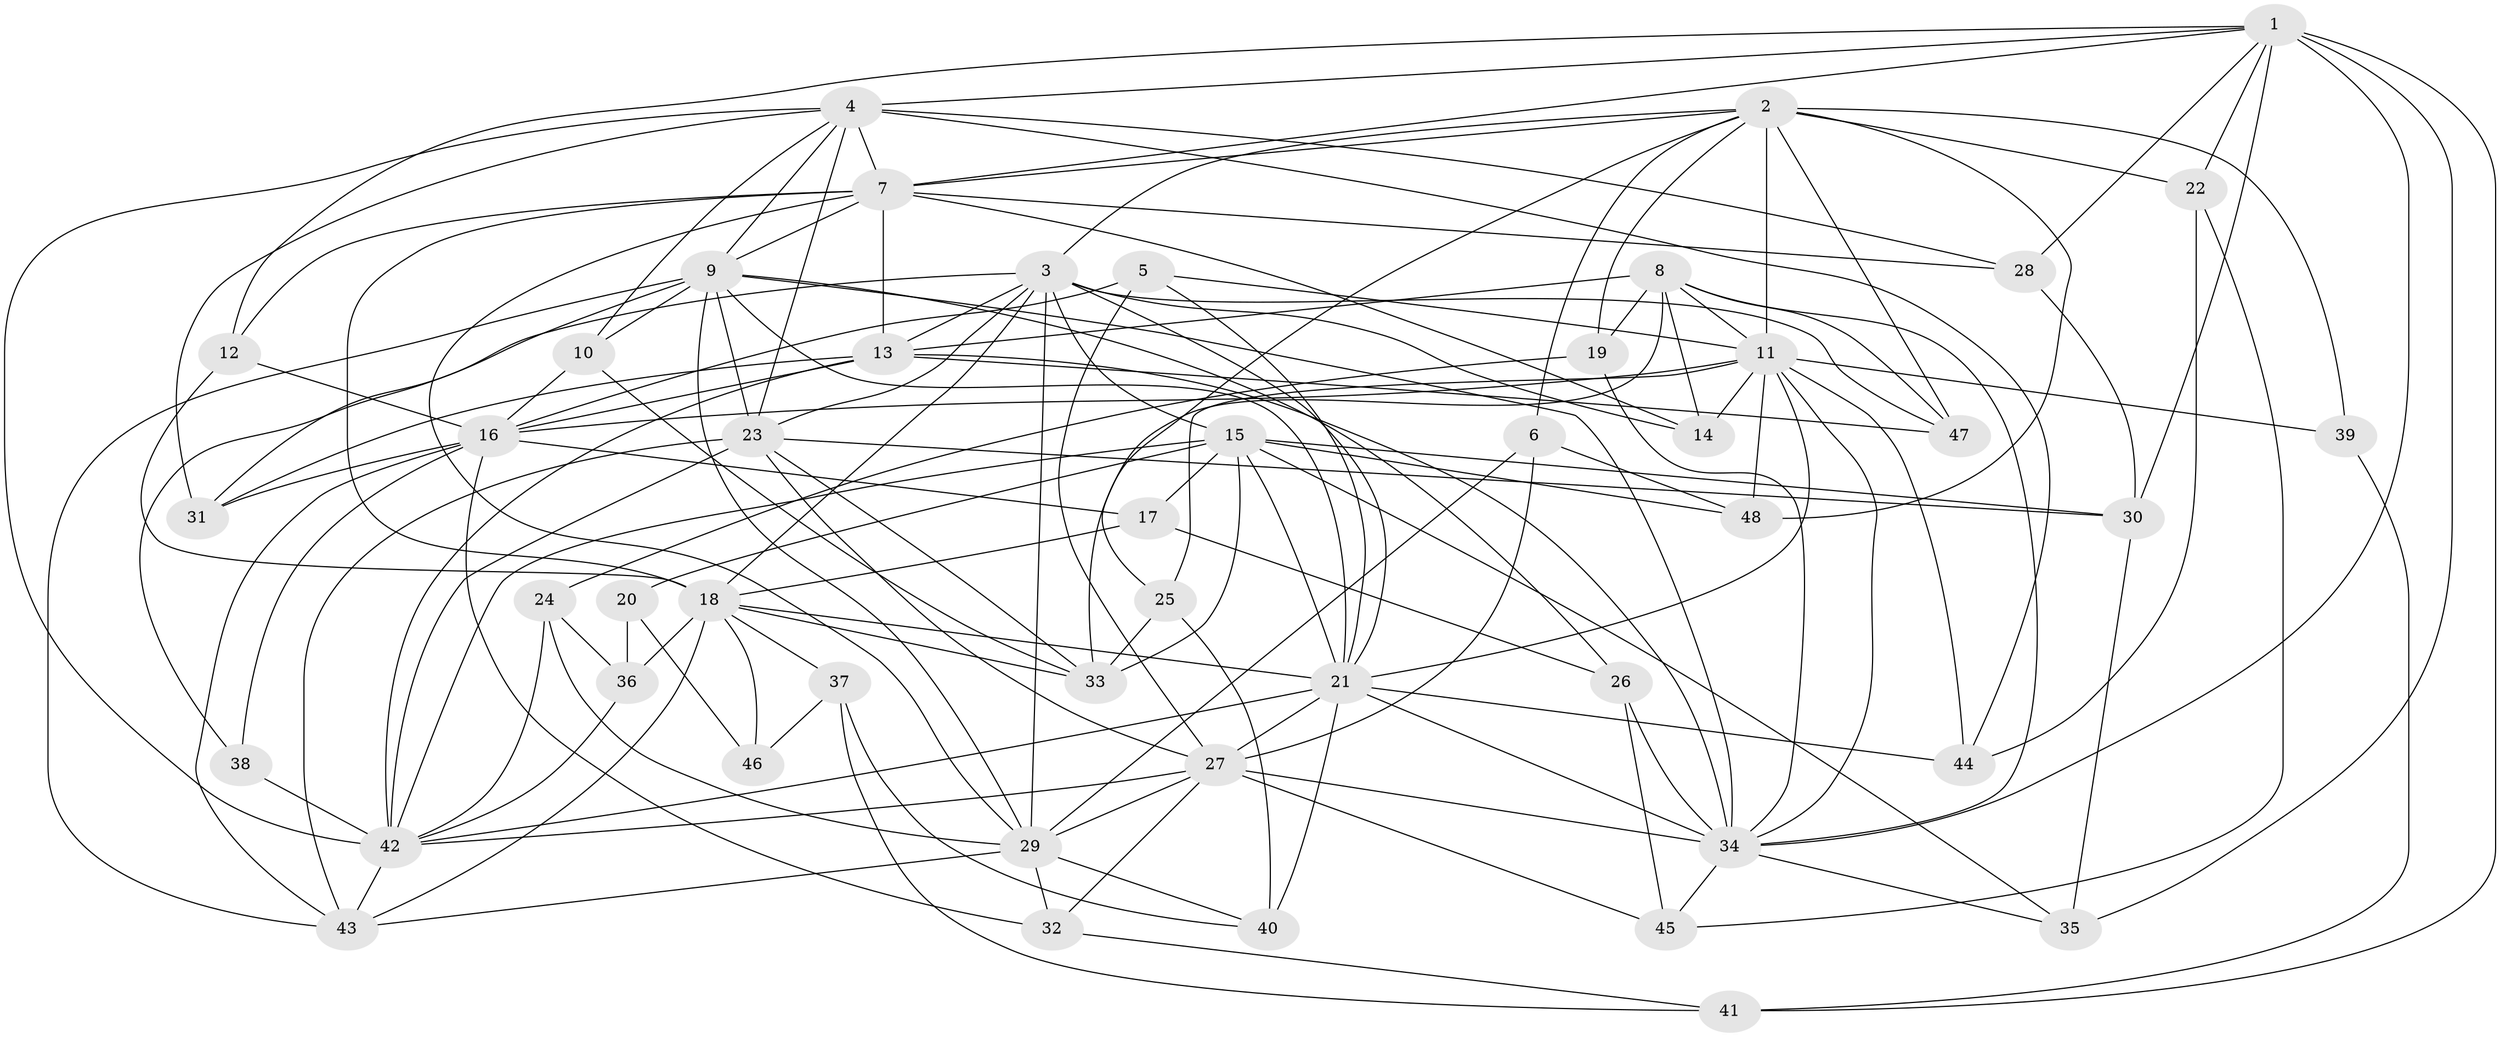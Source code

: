 // original degree distribution, {4: 1.0}
// Generated by graph-tools (version 1.1) at 2025/53/03/04/25 22:53:59]
// undirected, 48 vertices, 146 edges
graph export_dot {
  node [color=gray90,style=filled];
  1;
  2;
  3;
  4;
  5;
  6;
  7;
  8;
  9;
  10;
  11;
  12;
  13;
  14;
  15;
  16;
  17;
  18;
  19;
  20;
  21;
  22;
  23;
  24;
  25;
  26;
  27;
  28;
  29;
  30;
  31;
  32;
  33;
  34;
  35;
  36;
  37;
  38;
  39;
  40;
  41;
  42;
  43;
  44;
  45;
  46;
  47;
  48;
  1 -- 4 [weight=1.0];
  1 -- 7 [weight=1.0];
  1 -- 12 [weight=1.0];
  1 -- 22 [weight=1.0];
  1 -- 28 [weight=1.0];
  1 -- 30 [weight=2.0];
  1 -- 34 [weight=1.0];
  1 -- 35 [weight=1.0];
  1 -- 41 [weight=1.0];
  2 -- 3 [weight=1.0];
  2 -- 6 [weight=1.0];
  2 -- 7 [weight=1.0];
  2 -- 11 [weight=2.0];
  2 -- 19 [weight=1.0];
  2 -- 22 [weight=1.0];
  2 -- 25 [weight=1.0];
  2 -- 39 [weight=2.0];
  2 -- 47 [weight=1.0];
  2 -- 48 [weight=1.0];
  3 -- 13 [weight=1.0];
  3 -- 14 [weight=1.0];
  3 -- 15 [weight=1.0];
  3 -- 18 [weight=1.0];
  3 -- 21 [weight=1.0];
  3 -- 23 [weight=1.0];
  3 -- 29 [weight=1.0];
  3 -- 38 [weight=1.0];
  3 -- 47 [weight=1.0];
  4 -- 7 [weight=2.0];
  4 -- 9 [weight=1.0];
  4 -- 10 [weight=1.0];
  4 -- 23 [weight=1.0];
  4 -- 28 [weight=1.0];
  4 -- 31 [weight=1.0];
  4 -- 42 [weight=1.0];
  4 -- 44 [weight=1.0];
  5 -- 11 [weight=1.0];
  5 -- 16 [weight=1.0];
  5 -- 21 [weight=1.0];
  5 -- 27 [weight=1.0];
  6 -- 27 [weight=1.0];
  6 -- 29 [weight=1.0];
  6 -- 48 [weight=1.0];
  7 -- 9 [weight=1.0];
  7 -- 12 [weight=1.0];
  7 -- 13 [weight=1.0];
  7 -- 14 [weight=1.0];
  7 -- 18 [weight=2.0];
  7 -- 28 [weight=1.0];
  7 -- 29 [weight=1.0];
  8 -- 11 [weight=1.0];
  8 -- 13 [weight=1.0];
  8 -- 14 [weight=1.0];
  8 -- 19 [weight=1.0];
  8 -- 33 [weight=2.0];
  8 -- 34 [weight=1.0];
  8 -- 47 [weight=1.0];
  9 -- 10 [weight=3.0];
  9 -- 21 [weight=1.0];
  9 -- 23 [weight=1.0];
  9 -- 26 [weight=1.0];
  9 -- 29 [weight=1.0];
  9 -- 31 [weight=1.0];
  9 -- 34 [weight=1.0];
  9 -- 43 [weight=1.0];
  10 -- 16 [weight=1.0];
  10 -- 33 [weight=1.0];
  11 -- 14 [weight=1.0];
  11 -- 16 [weight=1.0];
  11 -- 21 [weight=1.0];
  11 -- 25 [weight=1.0];
  11 -- 34 [weight=1.0];
  11 -- 39 [weight=1.0];
  11 -- 44 [weight=1.0];
  11 -- 48 [weight=1.0];
  12 -- 16 [weight=1.0];
  12 -- 18 [weight=1.0];
  13 -- 16 [weight=1.0];
  13 -- 31 [weight=1.0];
  13 -- 34 [weight=1.0];
  13 -- 42 [weight=1.0];
  13 -- 47 [weight=1.0];
  15 -- 17 [weight=1.0];
  15 -- 20 [weight=2.0];
  15 -- 21 [weight=1.0];
  15 -- 30 [weight=1.0];
  15 -- 33 [weight=1.0];
  15 -- 35 [weight=1.0];
  15 -- 42 [weight=1.0];
  15 -- 48 [weight=1.0];
  16 -- 17 [weight=1.0];
  16 -- 31 [weight=1.0];
  16 -- 32 [weight=1.0];
  16 -- 38 [weight=1.0];
  16 -- 43 [weight=1.0];
  17 -- 18 [weight=1.0];
  17 -- 26 [weight=1.0];
  18 -- 21 [weight=1.0];
  18 -- 33 [weight=1.0];
  18 -- 36 [weight=1.0];
  18 -- 37 [weight=1.0];
  18 -- 43 [weight=1.0];
  18 -- 46 [weight=2.0];
  19 -- 24 [weight=1.0];
  19 -- 34 [weight=1.0];
  20 -- 36 [weight=1.0];
  20 -- 46 [weight=1.0];
  21 -- 27 [weight=2.0];
  21 -- 34 [weight=1.0];
  21 -- 40 [weight=1.0];
  21 -- 42 [weight=1.0];
  21 -- 44 [weight=1.0];
  22 -- 44 [weight=1.0];
  22 -- 45 [weight=1.0];
  23 -- 27 [weight=1.0];
  23 -- 30 [weight=1.0];
  23 -- 33 [weight=2.0];
  23 -- 42 [weight=2.0];
  23 -- 43 [weight=1.0];
  24 -- 29 [weight=1.0];
  24 -- 36 [weight=1.0];
  24 -- 42 [weight=1.0];
  25 -- 33 [weight=1.0];
  25 -- 40 [weight=1.0];
  26 -- 34 [weight=1.0];
  26 -- 45 [weight=1.0];
  27 -- 29 [weight=2.0];
  27 -- 32 [weight=1.0];
  27 -- 34 [weight=2.0];
  27 -- 42 [weight=1.0];
  27 -- 45 [weight=1.0];
  28 -- 30 [weight=1.0];
  29 -- 32 [weight=1.0];
  29 -- 40 [weight=1.0];
  29 -- 43 [weight=1.0];
  30 -- 35 [weight=1.0];
  32 -- 41 [weight=1.0];
  34 -- 35 [weight=1.0];
  34 -- 45 [weight=1.0];
  36 -- 42 [weight=1.0];
  37 -- 40 [weight=1.0];
  37 -- 41 [weight=1.0];
  37 -- 46 [weight=1.0];
  38 -- 42 [weight=2.0];
  39 -- 41 [weight=1.0];
  42 -- 43 [weight=1.0];
}
